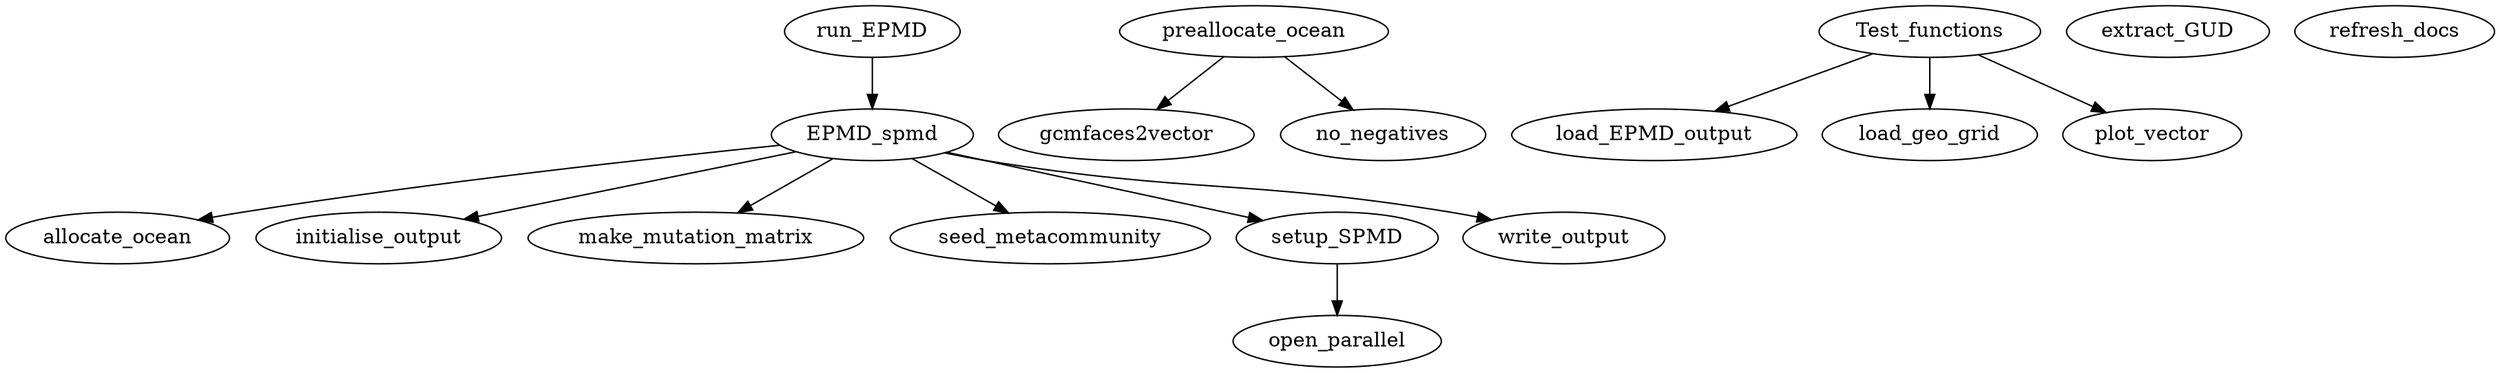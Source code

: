 /* Created by mdot for Matlab */
digraph m2html {
  EPMD_spmd -> allocate_ocean;
  EPMD_spmd -> initialise_output;
  EPMD_spmd -> make_mutation_matrix;
  EPMD_spmd -> seed_metacommunity;
  EPMD_spmd -> setup_SPMD;
  EPMD_spmd -> write_output;
  setup_SPMD -> open_parallel;
  preallocate_ocean -> gcmfaces2vector;
  preallocate_ocean -> no_negatives;
  Test_functions -> load_EPMD_output;
  Test_functions -> load_geo_grid;
  Test_functions -> plot_vector;
  run_EPMD -> EPMD_spmd;

  load_EPMD_output [URL="EPMD/Diagnostic_funcs/load_EPMD_output.html"];
  load_geo_grid [URL="EPMD/Diagnostic_funcs/load_geo_grid.html"];
  plot_vector [URL="EPMD/Diagnostic_funcs/plot_vector.html"];
  EPMD_spmd [URL="EPMD/EPMD_functions/EPMD_spmd.html"];
  allocate_ocean [URL="EPMD/EPMD_functions/allocate_ocean.html"];
  gcmfaces2vector [URL="EPMD/EPMD_functions/gcmfaces2vector.html"];
  initialise_output [URL="EPMD/EPMD_functions/initialise_output.html"];
  make_mutation_matrix [URL="EPMD/EPMD_functions/make_mutation_matrix.html"];
  open_parallel [URL="EPMD/EPMD_functions/open_parallel.html"];
  seed_metacommunity [URL="EPMD/EPMD_functions/seed_metacommunity.html"];
  setup_SPMD [URL="EPMD/EPMD_functions/setup_SPMD.html"];
  write_output [URL="EPMD/EPMD_functions/write_output.html"];
  extract_GUD [URL="EPMD/TM_data/extract_GUD.html"];
  no_negatives [URL="EPMD/TM_data/no_negatives.html"];
  preallocate_ocean [URL="EPMD/TM_data/preallocate_ocean.html"];
  Test_functions [URL="EPMD/Visualisation_scripts/Test_functions.html"];
  refresh_docs [URL="EPMD/refresh_docs.html"];
  run_EPMD [URL="EPMD/run_EPMD.html"];
}